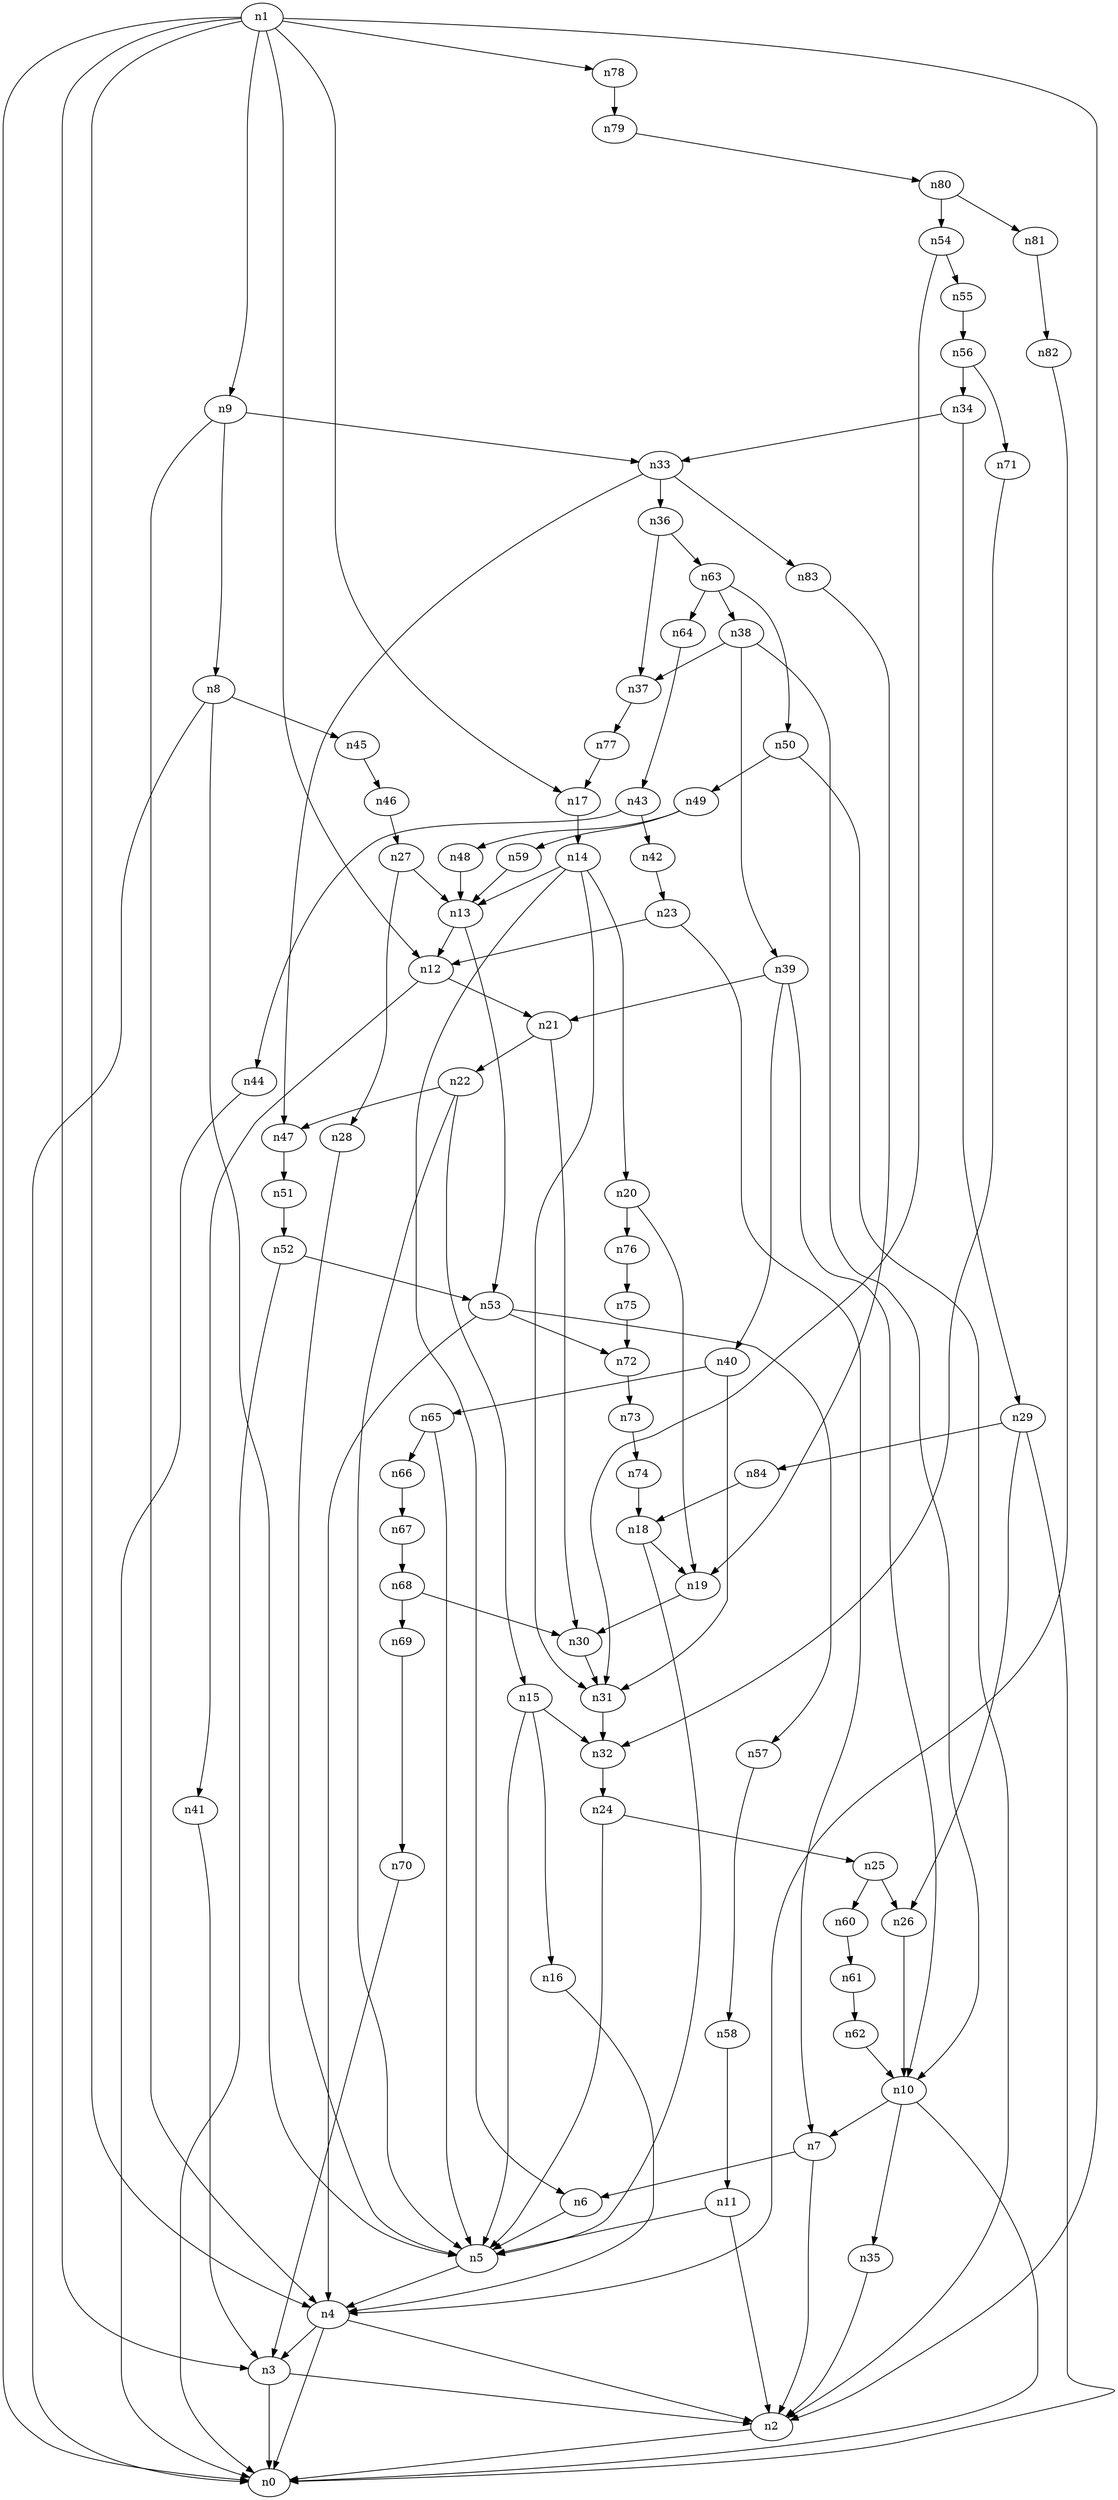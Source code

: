 digraph G {
	n1 -> n0	 [_graphml_id=e0];
	n1 -> n2	 [_graphml_id=e1];
	n1 -> n3	 [_graphml_id=e6];
	n1 -> n4	 [_graphml_id=e9];
	n1 -> n9	 [_graphml_id=e16];
	n1 -> n12	 [_graphml_id=e21];
	n1 -> n17	 [_graphml_id=e28];
	n1 -> n78	 [_graphml_id=e130];
	n2 -> n0	 [_graphml_id=e5];
	n3 -> n0	 [_graphml_id=e8];
	n3 -> n2	 [_graphml_id=e2];
	n4 -> n0	 [_graphml_id=e4];
	n4 -> n2	 [_graphml_id=e7];
	n4 -> n3	 [_graphml_id=e3];
	n5 -> n4	 [_graphml_id=e10];
	n6 -> n5	 [_graphml_id=e11];
	n7 -> n2	 [_graphml_id=e13];
	n7 -> n6	 [_graphml_id=e12];
	n8 -> n0	 [_graphml_id=e14];
	n8 -> n5	 [_graphml_id=e30];
	n8 -> n45	 [_graphml_id=e75];
	n9 -> n4	 [_graphml_id=e50];
	n9 -> n8	 [_graphml_id=e15];
	n9 -> n33	 [_graphml_id=e55];
	n10 -> n0	 [_graphml_id=e18];
	n10 -> n7	 [_graphml_id=e17];
	n10 -> n35	 [_graphml_id=e59];
	n11 -> n2	 [_graphml_id=e19];
	n11 -> n5	 [_graphml_id=e20];
	n12 -> n21	 [_graphml_id=e35];
	n12 -> n41	 [_graphml_id=e69];
	n13 -> n12	 [_graphml_id=e22];
	n13 -> n53	 [_graphml_id=e89];
	n14 -> n6	 [_graphml_id=e24];
	n14 -> n13	 [_graphml_id=e23];
	n14 -> n20	 [_graphml_id=e34];
	n14 -> n31	 [_graphml_id=e60];
	n15 -> n5	 [_graphml_id=e25];
	n15 -> n16	 [_graphml_id=e26];
	n15 -> n32	 [_graphml_id=e90];
	n16 -> n4	 [_graphml_id=e27];
	n17 -> n14	 [_graphml_id=e29];
	n18 -> n5	 [_graphml_id=e31];
	n18 -> n19	 [_graphml_id=e32];
	n19 -> n30	 [_graphml_id=e51];
	n20 -> n19	 [_graphml_id=e33];
	n20 -> n76	 [_graphml_id=e126];
	n21 -> n22	 [_graphml_id=e36];
	n21 -> n30	 [_graphml_id=e70];
	n22 -> n5	 [_graphml_id=e37];
	n22 -> n15	 [_graphml_id=e40];
	n22 -> n47	 [_graphml_id=e78];
	n23 -> n7	 [_graphml_id=e39];
	n23 -> n12	 [_graphml_id=e38];
	n24 -> n5	 [_graphml_id=e41];
	n24 -> n25	 [_graphml_id=e42];
	n25 -> n26	 [_graphml_id=e43];
	n25 -> n60	 [_graphml_id=e100];
	n26 -> n10	 [_graphml_id=e44];
	n27 -> n13	 [_graphml_id=e45];
	n27 -> n28	 [_graphml_id=e46];
	n28 -> n5	 [_graphml_id=e47];
	n29 -> n0	 [_graphml_id=e48];
	n29 -> n26	 [_graphml_id=e49];
	n29 -> n84	 [_graphml_id=e140];
	n30 -> n31	 [_graphml_id=e52];
	n31 -> n32	 [_graphml_id=e53];
	n32 -> n24	 [_graphml_id=e54];
	n33 -> n36	 [_graphml_id=e61];
	n33 -> n47	 [_graphml_id=e79];
	n33 -> n83	 [_graphml_id=e137];
	n34 -> n29	 [_graphml_id=e57];
	n34 -> n33	 [_graphml_id=e56];
	n35 -> n2	 [_graphml_id=e58];
	n36 -> n37	 [_graphml_id=e62];
	n36 -> n63	 [_graphml_id=e104];
	n37 -> n77	 [_graphml_id=e127];
	n38 -> n10	 [_graphml_id=e64];
	n38 -> n37	 [_graphml_id=e63];
	n38 -> n39	 [_graphml_id=e80];
	n39 -> n10	 [_graphml_id=e139];
	n39 -> n21	 [_graphml_id=e65];
	n39 -> n40	 [_graphml_id=e66];
	n40 -> n31	 [_graphml_id=e67];
	n40 -> n65	 [_graphml_id=e107];
	n41 -> n3	 [_graphml_id=e68];
	n42 -> n23	 [_graphml_id=e71];
	n43 -> n42	 [_graphml_id=e72];
	n43 -> n44	 [_graphml_id=e73];
	n44 -> n0	 [_graphml_id=e74];
	n45 -> n46	 [_graphml_id=e76];
	n46 -> n27	 [_graphml_id=e77];
	n47 -> n51	 [_graphml_id=e85];
	n48 -> n13	 [_graphml_id=e81];
	n49 -> n48	 [_graphml_id=e82];
	n49 -> n59	 [_graphml_id=e98];
	n50 -> n2	 [_graphml_id=e84];
	n50 -> n49	 [_graphml_id=e83];
	n51 -> n52	 [_graphml_id=e86];
	n52 -> n0	 [_graphml_id=e87];
	n52 -> n53	 [_graphml_id=e88];
	n53 -> n4	 [_graphml_id=e109];
	n53 -> n57	 [_graphml_id=e95];
	n53 -> n72	 [_graphml_id=e120];
	n54 -> n31	 [_graphml_id=e91];
	n54 -> n55	 [_graphml_id=e92];
	n55 -> n56	 [_graphml_id=e93];
	n56 -> n34	 [_graphml_id=e94];
	n56 -> n71	 [_graphml_id=e118];
	n57 -> n58	 [_graphml_id=e96];
	n58 -> n11	 [_graphml_id=e97];
	n59 -> n13	 [_graphml_id=e99];
	n60 -> n61	 [_graphml_id=e101];
	n61 -> n62	 [_graphml_id=e102];
	n62 -> n10	 [_graphml_id=e103];
	n63 -> n38	 [_graphml_id=e119];
	n63 -> n50	 [_graphml_id=e129];
	n63 -> n64	 [_graphml_id=e105];
	n64 -> n43	 [_graphml_id=e106];
	n65 -> n5	 [_graphml_id=e108];
	n65 -> n66	 [_graphml_id=e110];
	n66 -> n67	 [_graphml_id=e111];
	n67 -> n68	 [_graphml_id=e112];
	n68 -> n30	 [_graphml_id=e113];
	n68 -> n69	 [_graphml_id=e114];
	n69 -> n70	 [_graphml_id=e115];
	n70 -> n3	 [_graphml_id=e116];
	n71 -> n32	 [_graphml_id=e117];
	n72 -> n73	 [_graphml_id=e121];
	n73 -> n74	 [_graphml_id=e122];
	n74 -> n18	 [_graphml_id=e123];
	n75 -> n72	 [_graphml_id=e124];
	n76 -> n75	 [_graphml_id=e125];
	n77 -> n17	 [_graphml_id=e128];
	n78 -> n79	 [_graphml_id=e131];
	n79 -> n80	 [_graphml_id=e132];
	n80 -> n54	 [_graphml_id=e133];
	n80 -> n81	 [_graphml_id=e134];
	n81 -> n82	 [_graphml_id=e135];
	n82 -> n4	 [_graphml_id=e136];
	n83 -> n19	 [_graphml_id=e138];
	n84 -> n18	 [_graphml_id=e141];
}
